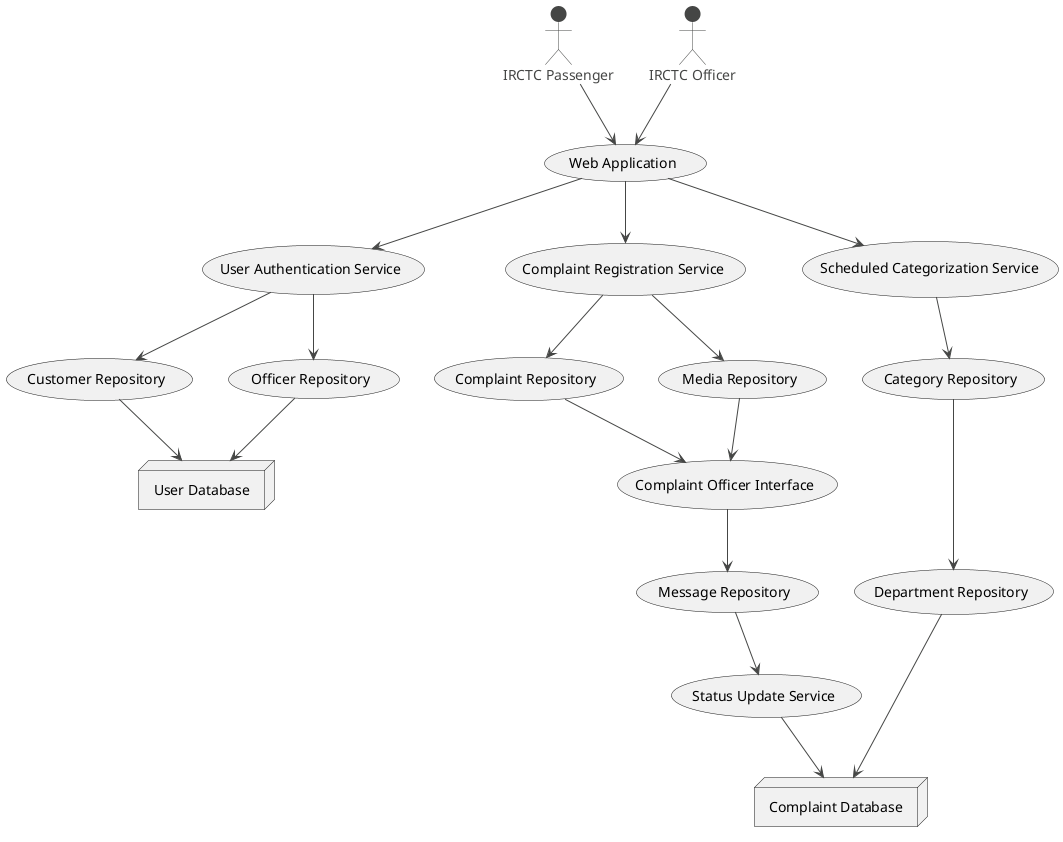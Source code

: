 @startuml
!theme vibrant

actor "IRCTC Passenger"
actor "IRCTC Officer"

"IRCTC Passenger" --> (Web Application)
"IRCTC Officer" --> (Web Application)

(Web Application) --> (User Authentication Service)
(Web Application) --> (Complaint Registration Service)

(User Authentication Service) --> (Customer Repository)
(User Authentication Service) --> (Officer Repository)
(Complaint Registration Service) --> (Complaint Repository)
(Complaint Registration Service) --> (Media Repository)

(Customer Repository) --> "User Database"
(Officer Repository) --> "User Database"

node "User Database" {
}

(Complaint Repository) --> (Complaint Officer Interface)
(Media Repository) --> (Complaint Officer Interface)
(Web Application) --> (Scheduled Categorization Service)

(Complaint Officer Interface) --> (Message Repository)
(Message Repository) --> (Status Update Service)
(Scheduled Categorization Service) --> (Category Repository)

(Category Repository) --> (Department Repository)
(Department Repository) --> "Complaint Database"

(Status Update Service) --> "Complaint Database"

node "Complaint Database" {
}

@enduml
